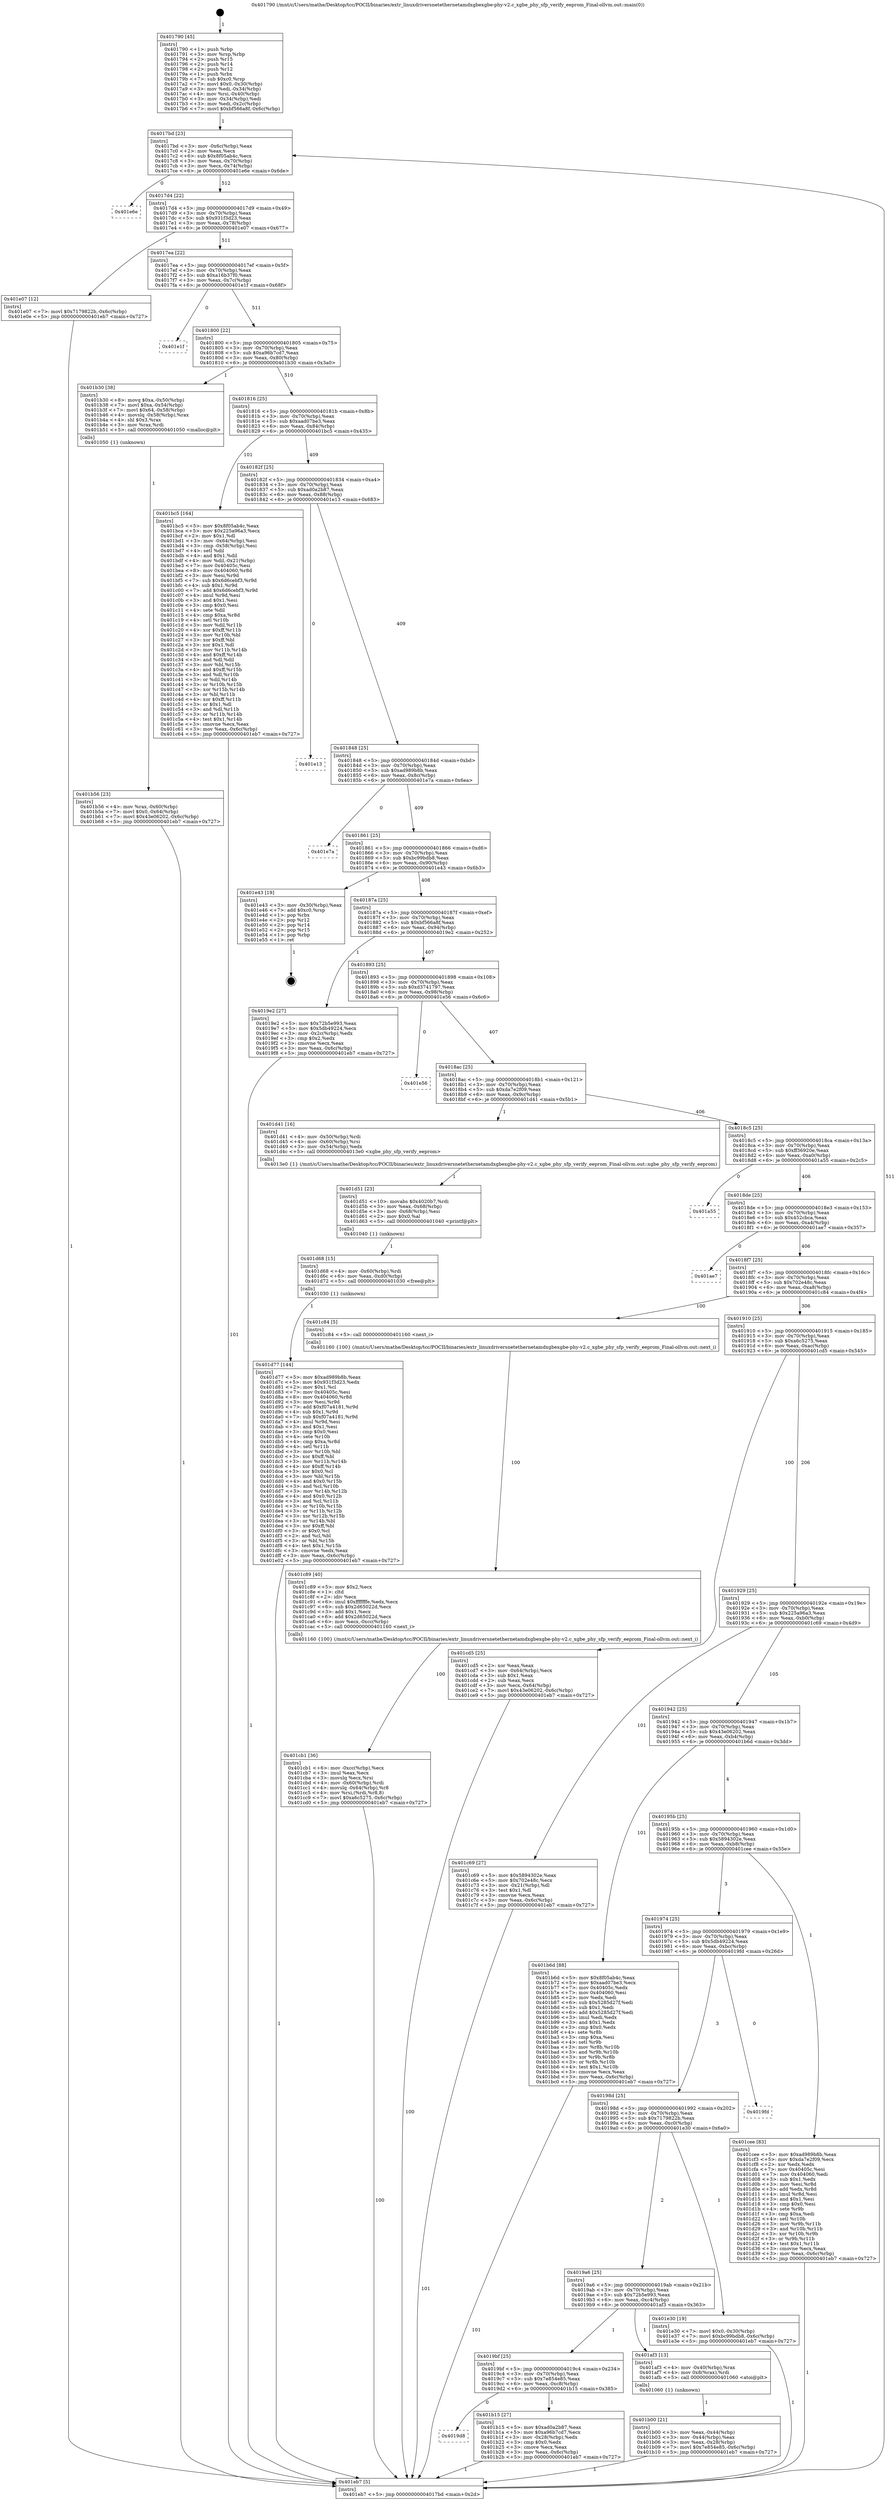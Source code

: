 digraph "0x401790" {
  label = "0x401790 (/mnt/c/Users/mathe/Desktop/tcc/POCII/binaries/extr_linuxdriversnetethernetamdxgbexgbe-phy-v2.c_xgbe_phy_sfp_verify_eeprom_Final-ollvm.out::main(0))"
  labelloc = "t"
  node[shape=record]

  Entry [label="",width=0.3,height=0.3,shape=circle,fillcolor=black,style=filled]
  "0x4017bd" [label="{
     0x4017bd [23]\l
     | [instrs]\l
     &nbsp;&nbsp;0x4017bd \<+3\>: mov -0x6c(%rbp),%eax\l
     &nbsp;&nbsp;0x4017c0 \<+2\>: mov %eax,%ecx\l
     &nbsp;&nbsp;0x4017c2 \<+6\>: sub $0x8f05ab4c,%ecx\l
     &nbsp;&nbsp;0x4017c8 \<+3\>: mov %eax,-0x70(%rbp)\l
     &nbsp;&nbsp;0x4017cb \<+3\>: mov %ecx,-0x74(%rbp)\l
     &nbsp;&nbsp;0x4017ce \<+6\>: je 0000000000401e6e \<main+0x6de\>\l
  }"]
  "0x401e6e" [label="{
     0x401e6e\l
  }", style=dashed]
  "0x4017d4" [label="{
     0x4017d4 [22]\l
     | [instrs]\l
     &nbsp;&nbsp;0x4017d4 \<+5\>: jmp 00000000004017d9 \<main+0x49\>\l
     &nbsp;&nbsp;0x4017d9 \<+3\>: mov -0x70(%rbp),%eax\l
     &nbsp;&nbsp;0x4017dc \<+5\>: sub $0x931f3d23,%eax\l
     &nbsp;&nbsp;0x4017e1 \<+3\>: mov %eax,-0x78(%rbp)\l
     &nbsp;&nbsp;0x4017e4 \<+6\>: je 0000000000401e07 \<main+0x677\>\l
  }"]
  Exit [label="",width=0.3,height=0.3,shape=circle,fillcolor=black,style=filled,peripheries=2]
  "0x401e07" [label="{
     0x401e07 [12]\l
     | [instrs]\l
     &nbsp;&nbsp;0x401e07 \<+7\>: movl $0x7179822b,-0x6c(%rbp)\l
     &nbsp;&nbsp;0x401e0e \<+5\>: jmp 0000000000401eb7 \<main+0x727\>\l
  }"]
  "0x4017ea" [label="{
     0x4017ea [22]\l
     | [instrs]\l
     &nbsp;&nbsp;0x4017ea \<+5\>: jmp 00000000004017ef \<main+0x5f\>\l
     &nbsp;&nbsp;0x4017ef \<+3\>: mov -0x70(%rbp),%eax\l
     &nbsp;&nbsp;0x4017f2 \<+5\>: sub $0xa16b37f0,%eax\l
     &nbsp;&nbsp;0x4017f7 \<+3\>: mov %eax,-0x7c(%rbp)\l
     &nbsp;&nbsp;0x4017fa \<+6\>: je 0000000000401e1f \<main+0x68f\>\l
  }"]
  "0x401d77" [label="{
     0x401d77 [144]\l
     | [instrs]\l
     &nbsp;&nbsp;0x401d77 \<+5\>: mov $0xad989b8b,%eax\l
     &nbsp;&nbsp;0x401d7c \<+5\>: mov $0x931f3d23,%edx\l
     &nbsp;&nbsp;0x401d81 \<+2\>: mov $0x1,%cl\l
     &nbsp;&nbsp;0x401d83 \<+7\>: mov 0x40405c,%esi\l
     &nbsp;&nbsp;0x401d8a \<+8\>: mov 0x404060,%r8d\l
     &nbsp;&nbsp;0x401d92 \<+3\>: mov %esi,%r9d\l
     &nbsp;&nbsp;0x401d95 \<+7\>: add $0xf07a4181,%r9d\l
     &nbsp;&nbsp;0x401d9c \<+4\>: sub $0x1,%r9d\l
     &nbsp;&nbsp;0x401da0 \<+7\>: sub $0xf07a4181,%r9d\l
     &nbsp;&nbsp;0x401da7 \<+4\>: imul %r9d,%esi\l
     &nbsp;&nbsp;0x401dab \<+3\>: and $0x1,%esi\l
     &nbsp;&nbsp;0x401dae \<+3\>: cmp $0x0,%esi\l
     &nbsp;&nbsp;0x401db1 \<+4\>: sete %r10b\l
     &nbsp;&nbsp;0x401db5 \<+4\>: cmp $0xa,%r8d\l
     &nbsp;&nbsp;0x401db9 \<+4\>: setl %r11b\l
     &nbsp;&nbsp;0x401dbd \<+3\>: mov %r10b,%bl\l
     &nbsp;&nbsp;0x401dc0 \<+3\>: xor $0xff,%bl\l
     &nbsp;&nbsp;0x401dc3 \<+3\>: mov %r11b,%r14b\l
     &nbsp;&nbsp;0x401dc6 \<+4\>: xor $0xff,%r14b\l
     &nbsp;&nbsp;0x401dca \<+3\>: xor $0x0,%cl\l
     &nbsp;&nbsp;0x401dcd \<+3\>: mov %bl,%r15b\l
     &nbsp;&nbsp;0x401dd0 \<+4\>: and $0x0,%r15b\l
     &nbsp;&nbsp;0x401dd4 \<+3\>: and %cl,%r10b\l
     &nbsp;&nbsp;0x401dd7 \<+3\>: mov %r14b,%r12b\l
     &nbsp;&nbsp;0x401dda \<+4\>: and $0x0,%r12b\l
     &nbsp;&nbsp;0x401dde \<+3\>: and %cl,%r11b\l
     &nbsp;&nbsp;0x401de1 \<+3\>: or %r10b,%r15b\l
     &nbsp;&nbsp;0x401de4 \<+3\>: or %r11b,%r12b\l
     &nbsp;&nbsp;0x401de7 \<+3\>: xor %r12b,%r15b\l
     &nbsp;&nbsp;0x401dea \<+3\>: or %r14b,%bl\l
     &nbsp;&nbsp;0x401ded \<+3\>: xor $0xff,%bl\l
     &nbsp;&nbsp;0x401df0 \<+3\>: or $0x0,%cl\l
     &nbsp;&nbsp;0x401df3 \<+2\>: and %cl,%bl\l
     &nbsp;&nbsp;0x401df5 \<+3\>: or %bl,%r15b\l
     &nbsp;&nbsp;0x401df8 \<+4\>: test $0x1,%r15b\l
     &nbsp;&nbsp;0x401dfc \<+3\>: cmovne %edx,%eax\l
     &nbsp;&nbsp;0x401dff \<+3\>: mov %eax,-0x6c(%rbp)\l
     &nbsp;&nbsp;0x401e02 \<+5\>: jmp 0000000000401eb7 \<main+0x727\>\l
  }"]
  "0x401e1f" [label="{
     0x401e1f\l
  }", style=dashed]
  "0x401800" [label="{
     0x401800 [22]\l
     | [instrs]\l
     &nbsp;&nbsp;0x401800 \<+5\>: jmp 0000000000401805 \<main+0x75\>\l
     &nbsp;&nbsp;0x401805 \<+3\>: mov -0x70(%rbp),%eax\l
     &nbsp;&nbsp;0x401808 \<+5\>: sub $0xa96b7cd7,%eax\l
     &nbsp;&nbsp;0x40180d \<+3\>: mov %eax,-0x80(%rbp)\l
     &nbsp;&nbsp;0x401810 \<+6\>: je 0000000000401b30 \<main+0x3a0\>\l
  }"]
  "0x401d68" [label="{
     0x401d68 [15]\l
     | [instrs]\l
     &nbsp;&nbsp;0x401d68 \<+4\>: mov -0x60(%rbp),%rdi\l
     &nbsp;&nbsp;0x401d6c \<+6\>: mov %eax,-0xd0(%rbp)\l
     &nbsp;&nbsp;0x401d72 \<+5\>: call 0000000000401030 \<free@plt\>\l
     | [calls]\l
     &nbsp;&nbsp;0x401030 \{1\} (unknown)\l
  }"]
  "0x401b30" [label="{
     0x401b30 [38]\l
     | [instrs]\l
     &nbsp;&nbsp;0x401b30 \<+8\>: movq $0xa,-0x50(%rbp)\l
     &nbsp;&nbsp;0x401b38 \<+7\>: movl $0xa,-0x54(%rbp)\l
     &nbsp;&nbsp;0x401b3f \<+7\>: movl $0x64,-0x58(%rbp)\l
     &nbsp;&nbsp;0x401b46 \<+4\>: movslq -0x58(%rbp),%rax\l
     &nbsp;&nbsp;0x401b4a \<+4\>: shl $0x3,%rax\l
     &nbsp;&nbsp;0x401b4e \<+3\>: mov %rax,%rdi\l
     &nbsp;&nbsp;0x401b51 \<+5\>: call 0000000000401050 \<malloc@plt\>\l
     | [calls]\l
     &nbsp;&nbsp;0x401050 \{1\} (unknown)\l
  }"]
  "0x401816" [label="{
     0x401816 [25]\l
     | [instrs]\l
     &nbsp;&nbsp;0x401816 \<+5\>: jmp 000000000040181b \<main+0x8b\>\l
     &nbsp;&nbsp;0x40181b \<+3\>: mov -0x70(%rbp),%eax\l
     &nbsp;&nbsp;0x40181e \<+5\>: sub $0xaad07be3,%eax\l
     &nbsp;&nbsp;0x401823 \<+6\>: mov %eax,-0x84(%rbp)\l
     &nbsp;&nbsp;0x401829 \<+6\>: je 0000000000401bc5 \<main+0x435\>\l
  }"]
  "0x401d51" [label="{
     0x401d51 [23]\l
     | [instrs]\l
     &nbsp;&nbsp;0x401d51 \<+10\>: movabs $0x4020b7,%rdi\l
     &nbsp;&nbsp;0x401d5b \<+3\>: mov %eax,-0x68(%rbp)\l
     &nbsp;&nbsp;0x401d5e \<+3\>: mov -0x68(%rbp),%esi\l
     &nbsp;&nbsp;0x401d61 \<+2\>: mov $0x0,%al\l
     &nbsp;&nbsp;0x401d63 \<+5\>: call 0000000000401040 \<printf@plt\>\l
     | [calls]\l
     &nbsp;&nbsp;0x401040 \{1\} (unknown)\l
  }"]
  "0x401bc5" [label="{
     0x401bc5 [164]\l
     | [instrs]\l
     &nbsp;&nbsp;0x401bc5 \<+5\>: mov $0x8f05ab4c,%eax\l
     &nbsp;&nbsp;0x401bca \<+5\>: mov $0x225a96a3,%ecx\l
     &nbsp;&nbsp;0x401bcf \<+2\>: mov $0x1,%dl\l
     &nbsp;&nbsp;0x401bd1 \<+3\>: mov -0x64(%rbp),%esi\l
     &nbsp;&nbsp;0x401bd4 \<+3\>: cmp -0x58(%rbp),%esi\l
     &nbsp;&nbsp;0x401bd7 \<+4\>: setl %dil\l
     &nbsp;&nbsp;0x401bdb \<+4\>: and $0x1,%dil\l
     &nbsp;&nbsp;0x401bdf \<+4\>: mov %dil,-0x21(%rbp)\l
     &nbsp;&nbsp;0x401be3 \<+7\>: mov 0x40405c,%esi\l
     &nbsp;&nbsp;0x401bea \<+8\>: mov 0x404060,%r8d\l
     &nbsp;&nbsp;0x401bf2 \<+3\>: mov %esi,%r9d\l
     &nbsp;&nbsp;0x401bf5 \<+7\>: sub $0x6d6cebf3,%r9d\l
     &nbsp;&nbsp;0x401bfc \<+4\>: sub $0x1,%r9d\l
     &nbsp;&nbsp;0x401c00 \<+7\>: add $0x6d6cebf3,%r9d\l
     &nbsp;&nbsp;0x401c07 \<+4\>: imul %r9d,%esi\l
     &nbsp;&nbsp;0x401c0b \<+3\>: and $0x1,%esi\l
     &nbsp;&nbsp;0x401c0e \<+3\>: cmp $0x0,%esi\l
     &nbsp;&nbsp;0x401c11 \<+4\>: sete %dil\l
     &nbsp;&nbsp;0x401c15 \<+4\>: cmp $0xa,%r8d\l
     &nbsp;&nbsp;0x401c19 \<+4\>: setl %r10b\l
     &nbsp;&nbsp;0x401c1d \<+3\>: mov %dil,%r11b\l
     &nbsp;&nbsp;0x401c20 \<+4\>: xor $0xff,%r11b\l
     &nbsp;&nbsp;0x401c24 \<+3\>: mov %r10b,%bl\l
     &nbsp;&nbsp;0x401c27 \<+3\>: xor $0xff,%bl\l
     &nbsp;&nbsp;0x401c2a \<+3\>: xor $0x1,%dl\l
     &nbsp;&nbsp;0x401c2d \<+3\>: mov %r11b,%r14b\l
     &nbsp;&nbsp;0x401c30 \<+4\>: and $0xff,%r14b\l
     &nbsp;&nbsp;0x401c34 \<+3\>: and %dl,%dil\l
     &nbsp;&nbsp;0x401c37 \<+3\>: mov %bl,%r15b\l
     &nbsp;&nbsp;0x401c3a \<+4\>: and $0xff,%r15b\l
     &nbsp;&nbsp;0x401c3e \<+3\>: and %dl,%r10b\l
     &nbsp;&nbsp;0x401c41 \<+3\>: or %dil,%r14b\l
     &nbsp;&nbsp;0x401c44 \<+3\>: or %r10b,%r15b\l
     &nbsp;&nbsp;0x401c47 \<+3\>: xor %r15b,%r14b\l
     &nbsp;&nbsp;0x401c4a \<+3\>: or %bl,%r11b\l
     &nbsp;&nbsp;0x401c4d \<+4\>: xor $0xff,%r11b\l
     &nbsp;&nbsp;0x401c51 \<+3\>: or $0x1,%dl\l
     &nbsp;&nbsp;0x401c54 \<+3\>: and %dl,%r11b\l
     &nbsp;&nbsp;0x401c57 \<+3\>: or %r11b,%r14b\l
     &nbsp;&nbsp;0x401c5a \<+4\>: test $0x1,%r14b\l
     &nbsp;&nbsp;0x401c5e \<+3\>: cmovne %ecx,%eax\l
     &nbsp;&nbsp;0x401c61 \<+3\>: mov %eax,-0x6c(%rbp)\l
     &nbsp;&nbsp;0x401c64 \<+5\>: jmp 0000000000401eb7 \<main+0x727\>\l
  }"]
  "0x40182f" [label="{
     0x40182f [25]\l
     | [instrs]\l
     &nbsp;&nbsp;0x40182f \<+5\>: jmp 0000000000401834 \<main+0xa4\>\l
     &nbsp;&nbsp;0x401834 \<+3\>: mov -0x70(%rbp),%eax\l
     &nbsp;&nbsp;0x401837 \<+5\>: sub $0xad0a2b87,%eax\l
     &nbsp;&nbsp;0x40183c \<+6\>: mov %eax,-0x88(%rbp)\l
     &nbsp;&nbsp;0x401842 \<+6\>: je 0000000000401e13 \<main+0x683\>\l
  }"]
  "0x401cb1" [label="{
     0x401cb1 [36]\l
     | [instrs]\l
     &nbsp;&nbsp;0x401cb1 \<+6\>: mov -0xcc(%rbp),%ecx\l
     &nbsp;&nbsp;0x401cb7 \<+3\>: imul %eax,%ecx\l
     &nbsp;&nbsp;0x401cba \<+3\>: movslq %ecx,%rsi\l
     &nbsp;&nbsp;0x401cbd \<+4\>: mov -0x60(%rbp),%rdi\l
     &nbsp;&nbsp;0x401cc1 \<+4\>: movslq -0x64(%rbp),%r8\l
     &nbsp;&nbsp;0x401cc5 \<+4\>: mov %rsi,(%rdi,%r8,8)\l
     &nbsp;&nbsp;0x401cc9 \<+7\>: movl $0xa6c5275,-0x6c(%rbp)\l
     &nbsp;&nbsp;0x401cd0 \<+5\>: jmp 0000000000401eb7 \<main+0x727\>\l
  }"]
  "0x401e13" [label="{
     0x401e13\l
  }", style=dashed]
  "0x401848" [label="{
     0x401848 [25]\l
     | [instrs]\l
     &nbsp;&nbsp;0x401848 \<+5\>: jmp 000000000040184d \<main+0xbd\>\l
     &nbsp;&nbsp;0x40184d \<+3\>: mov -0x70(%rbp),%eax\l
     &nbsp;&nbsp;0x401850 \<+5\>: sub $0xad989b8b,%eax\l
     &nbsp;&nbsp;0x401855 \<+6\>: mov %eax,-0x8c(%rbp)\l
     &nbsp;&nbsp;0x40185b \<+6\>: je 0000000000401e7a \<main+0x6ea\>\l
  }"]
  "0x401c89" [label="{
     0x401c89 [40]\l
     | [instrs]\l
     &nbsp;&nbsp;0x401c89 \<+5\>: mov $0x2,%ecx\l
     &nbsp;&nbsp;0x401c8e \<+1\>: cltd\l
     &nbsp;&nbsp;0x401c8f \<+2\>: idiv %ecx\l
     &nbsp;&nbsp;0x401c91 \<+6\>: imul $0xfffffffe,%edx,%ecx\l
     &nbsp;&nbsp;0x401c97 \<+6\>: sub $0x2d65022d,%ecx\l
     &nbsp;&nbsp;0x401c9d \<+3\>: add $0x1,%ecx\l
     &nbsp;&nbsp;0x401ca0 \<+6\>: add $0x2d65022d,%ecx\l
     &nbsp;&nbsp;0x401ca6 \<+6\>: mov %ecx,-0xcc(%rbp)\l
     &nbsp;&nbsp;0x401cac \<+5\>: call 0000000000401160 \<next_i\>\l
     | [calls]\l
     &nbsp;&nbsp;0x401160 \{100\} (/mnt/c/Users/mathe/Desktop/tcc/POCII/binaries/extr_linuxdriversnetethernetamdxgbexgbe-phy-v2.c_xgbe_phy_sfp_verify_eeprom_Final-ollvm.out::next_i)\l
  }"]
  "0x401e7a" [label="{
     0x401e7a\l
  }", style=dashed]
  "0x401861" [label="{
     0x401861 [25]\l
     | [instrs]\l
     &nbsp;&nbsp;0x401861 \<+5\>: jmp 0000000000401866 \<main+0xd6\>\l
     &nbsp;&nbsp;0x401866 \<+3\>: mov -0x70(%rbp),%eax\l
     &nbsp;&nbsp;0x401869 \<+5\>: sub $0xbc99bdb8,%eax\l
     &nbsp;&nbsp;0x40186e \<+6\>: mov %eax,-0x90(%rbp)\l
     &nbsp;&nbsp;0x401874 \<+6\>: je 0000000000401e43 \<main+0x6b3\>\l
  }"]
  "0x401b56" [label="{
     0x401b56 [23]\l
     | [instrs]\l
     &nbsp;&nbsp;0x401b56 \<+4\>: mov %rax,-0x60(%rbp)\l
     &nbsp;&nbsp;0x401b5a \<+7\>: movl $0x0,-0x64(%rbp)\l
     &nbsp;&nbsp;0x401b61 \<+7\>: movl $0x43e06202,-0x6c(%rbp)\l
     &nbsp;&nbsp;0x401b68 \<+5\>: jmp 0000000000401eb7 \<main+0x727\>\l
  }"]
  "0x401e43" [label="{
     0x401e43 [19]\l
     | [instrs]\l
     &nbsp;&nbsp;0x401e43 \<+3\>: mov -0x30(%rbp),%eax\l
     &nbsp;&nbsp;0x401e46 \<+7\>: add $0xc0,%rsp\l
     &nbsp;&nbsp;0x401e4d \<+1\>: pop %rbx\l
     &nbsp;&nbsp;0x401e4e \<+2\>: pop %r12\l
     &nbsp;&nbsp;0x401e50 \<+2\>: pop %r14\l
     &nbsp;&nbsp;0x401e52 \<+2\>: pop %r15\l
     &nbsp;&nbsp;0x401e54 \<+1\>: pop %rbp\l
     &nbsp;&nbsp;0x401e55 \<+1\>: ret\l
  }"]
  "0x40187a" [label="{
     0x40187a [25]\l
     | [instrs]\l
     &nbsp;&nbsp;0x40187a \<+5\>: jmp 000000000040187f \<main+0xef\>\l
     &nbsp;&nbsp;0x40187f \<+3\>: mov -0x70(%rbp),%eax\l
     &nbsp;&nbsp;0x401882 \<+5\>: sub $0xbf566a8f,%eax\l
     &nbsp;&nbsp;0x401887 \<+6\>: mov %eax,-0x94(%rbp)\l
     &nbsp;&nbsp;0x40188d \<+6\>: je 00000000004019e2 \<main+0x252\>\l
  }"]
  "0x4019d8" [label="{
     0x4019d8\l
  }", style=dashed]
  "0x4019e2" [label="{
     0x4019e2 [27]\l
     | [instrs]\l
     &nbsp;&nbsp;0x4019e2 \<+5\>: mov $0x72b5e993,%eax\l
     &nbsp;&nbsp;0x4019e7 \<+5\>: mov $0x5db49224,%ecx\l
     &nbsp;&nbsp;0x4019ec \<+3\>: mov -0x2c(%rbp),%edx\l
     &nbsp;&nbsp;0x4019ef \<+3\>: cmp $0x2,%edx\l
     &nbsp;&nbsp;0x4019f2 \<+3\>: cmovne %ecx,%eax\l
     &nbsp;&nbsp;0x4019f5 \<+3\>: mov %eax,-0x6c(%rbp)\l
     &nbsp;&nbsp;0x4019f8 \<+5\>: jmp 0000000000401eb7 \<main+0x727\>\l
  }"]
  "0x401893" [label="{
     0x401893 [25]\l
     | [instrs]\l
     &nbsp;&nbsp;0x401893 \<+5\>: jmp 0000000000401898 \<main+0x108\>\l
     &nbsp;&nbsp;0x401898 \<+3\>: mov -0x70(%rbp),%eax\l
     &nbsp;&nbsp;0x40189b \<+5\>: sub $0xd3741797,%eax\l
     &nbsp;&nbsp;0x4018a0 \<+6\>: mov %eax,-0x98(%rbp)\l
     &nbsp;&nbsp;0x4018a6 \<+6\>: je 0000000000401e56 \<main+0x6c6\>\l
  }"]
  "0x401eb7" [label="{
     0x401eb7 [5]\l
     | [instrs]\l
     &nbsp;&nbsp;0x401eb7 \<+5\>: jmp 00000000004017bd \<main+0x2d\>\l
  }"]
  "0x401790" [label="{
     0x401790 [45]\l
     | [instrs]\l
     &nbsp;&nbsp;0x401790 \<+1\>: push %rbp\l
     &nbsp;&nbsp;0x401791 \<+3\>: mov %rsp,%rbp\l
     &nbsp;&nbsp;0x401794 \<+2\>: push %r15\l
     &nbsp;&nbsp;0x401796 \<+2\>: push %r14\l
     &nbsp;&nbsp;0x401798 \<+2\>: push %r12\l
     &nbsp;&nbsp;0x40179a \<+1\>: push %rbx\l
     &nbsp;&nbsp;0x40179b \<+7\>: sub $0xc0,%rsp\l
     &nbsp;&nbsp;0x4017a2 \<+7\>: movl $0x0,-0x30(%rbp)\l
     &nbsp;&nbsp;0x4017a9 \<+3\>: mov %edi,-0x34(%rbp)\l
     &nbsp;&nbsp;0x4017ac \<+4\>: mov %rsi,-0x40(%rbp)\l
     &nbsp;&nbsp;0x4017b0 \<+3\>: mov -0x34(%rbp),%edi\l
     &nbsp;&nbsp;0x4017b3 \<+3\>: mov %edi,-0x2c(%rbp)\l
     &nbsp;&nbsp;0x4017b6 \<+7\>: movl $0xbf566a8f,-0x6c(%rbp)\l
  }"]
  "0x401b15" [label="{
     0x401b15 [27]\l
     | [instrs]\l
     &nbsp;&nbsp;0x401b15 \<+5\>: mov $0xad0a2b87,%eax\l
     &nbsp;&nbsp;0x401b1a \<+5\>: mov $0xa96b7cd7,%ecx\l
     &nbsp;&nbsp;0x401b1f \<+3\>: mov -0x28(%rbp),%edx\l
     &nbsp;&nbsp;0x401b22 \<+3\>: cmp $0x0,%edx\l
     &nbsp;&nbsp;0x401b25 \<+3\>: cmove %ecx,%eax\l
     &nbsp;&nbsp;0x401b28 \<+3\>: mov %eax,-0x6c(%rbp)\l
     &nbsp;&nbsp;0x401b2b \<+5\>: jmp 0000000000401eb7 \<main+0x727\>\l
  }"]
  "0x401e56" [label="{
     0x401e56\l
  }", style=dashed]
  "0x4018ac" [label="{
     0x4018ac [25]\l
     | [instrs]\l
     &nbsp;&nbsp;0x4018ac \<+5\>: jmp 00000000004018b1 \<main+0x121\>\l
     &nbsp;&nbsp;0x4018b1 \<+3\>: mov -0x70(%rbp),%eax\l
     &nbsp;&nbsp;0x4018b4 \<+5\>: sub $0xda7e2f09,%eax\l
     &nbsp;&nbsp;0x4018b9 \<+6\>: mov %eax,-0x9c(%rbp)\l
     &nbsp;&nbsp;0x4018bf \<+6\>: je 0000000000401d41 \<main+0x5b1\>\l
  }"]
  "0x401b00" [label="{
     0x401b00 [21]\l
     | [instrs]\l
     &nbsp;&nbsp;0x401b00 \<+3\>: mov %eax,-0x44(%rbp)\l
     &nbsp;&nbsp;0x401b03 \<+3\>: mov -0x44(%rbp),%eax\l
     &nbsp;&nbsp;0x401b06 \<+3\>: mov %eax,-0x28(%rbp)\l
     &nbsp;&nbsp;0x401b09 \<+7\>: movl $0x7e854e85,-0x6c(%rbp)\l
     &nbsp;&nbsp;0x401b10 \<+5\>: jmp 0000000000401eb7 \<main+0x727\>\l
  }"]
  "0x401d41" [label="{
     0x401d41 [16]\l
     | [instrs]\l
     &nbsp;&nbsp;0x401d41 \<+4\>: mov -0x50(%rbp),%rdi\l
     &nbsp;&nbsp;0x401d45 \<+4\>: mov -0x60(%rbp),%rsi\l
     &nbsp;&nbsp;0x401d49 \<+3\>: mov -0x54(%rbp),%edx\l
     &nbsp;&nbsp;0x401d4c \<+5\>: call 00000000004013e0 \<xgbe_phy_sfp_verify_eeprom\>\l
     | [calls]\l
     &nbsp;&nbsp;0x4013e0 \{1\} (/mnt/c/Users/mathe/Desktop/tcc/POCII/binaries/extr_linuxdriversnetethernetamdxgbexgbe-phy-v2.c_xgbe_phy_sfp_verify_eeprom_Final-ollvm.out::xgbe_phy_sfp_verify_eeprom)\l
  }"]
  "0x4018c5" [label="{
     0x4018c5 [25]\l
     | [instrs]\l
     &nbsp;&nbsp;0x4018c5 \<+5\>: jmp 00000000004018ca \<main+0x13a\>\l
     &nbsp;&nbsp;0x4018ca \<+3\>: mov -0x70(%rbp),%eax\l
     &nbsp;&nbsp;0x4018cd \<+5\>: sub $0xff36920e,%eax\l
     &nbsp;&nbsp;0x4018d2 \<+6\>: mov %eax,-0xa0(%rbp)\l
     &nbsp;&nbsp;0x4018d8 \<+6\>: je 0000000000401a55 \<main+0x2c5\>\l
  }"]
  "0x4019bf" [label="{
     0x4019bf [25]\l
     | [instrs]\l
     &nbsp;&nbsp;0x4019bf \<+5\>: jmp 00000000004019c4 \<main+0x234\>\l
     &nbsp;&nbsp;0x4019c4 \<+3\>: mov -0x70(%rbp),%eax\l
     &nbsp;&nbsp;0x4019c7 \<+5\>: sub $0x7e854e85,%eax\l
     &nbsp;&nbsp;0x4019cc \<+6\>: mov %eax,-0xc8(%rbp)\l
     &nbsp;&nbsp;0x4019d2 \<+6\>: je 0000000000401b15 \<main+0x385\>\l
  }"]
  "0x401a55" [label="{
     0x401a55\l
  }", style=dashed]
  "0x4018de" [label="{
     0x4018de [25]\l
     | [instrs]\l
     &nbsp;&nbsp;0x4018de \<+5\>: jmp 00000000004018e3 \<main+0x153\>\l
     &nbsp;&nbsp;0x4018e3 \<+3\>: mov -0x70(%rbp),%eax\l
     &nbsp;&nbsp;0x4018e6 \<+5\>: sub $0x452cbca,%eax\l
     &nbsp;&nbsp;0x4018eb \<+6\>: mov %eax,-0xa4(%rbp)\l
     &nbsp;&nbsp;0x4018f1 \<+6\>: je 0000000000401ae7 \<main+0x357\>\l
  }"]
  "0x401af3" [label="{
     0x401af3 [13]\l
     | [instrs]\l
     &nbsp;&nbsp;0x401af3 \<+4\>: mov -0x40(%rbp),%rax\l
     &nbsp;&nbsp;0x401af7 \<+4\>: mov 0x8(%rax),%rdi\l
     &nbsp;&nbsp;0x401afb \<+5\>: call 0000000000401060 \<atoi@plt\>\l
     | [calls]\l
     &nbsp;&nbsp;0x401060 \{1\} (unknown)\l
  }"]
  "0x401ae7" [label="{
     0x401ae7\l
  }", style=dashed]
  "0x4018f7" [label="{
     0x4018f7 [25]\l
     | [instrs]\l
     &nbsp;&nbsp;0x4018f7 \<+5\>: jmp 00000000004018fc \<main+0x16c\>\l
     &nbsp;&nbsp;0x4018fc \<+3\>: mov -0x70(%rbp),%eax\l
     &nbsp;&nbsp;0x4018ff \<+5\>: sub $0x702e48c,%eax\l
     &nbsp;&nbsp;0x401904 \<+6\>: mov %eax,-0xa8(%rbp)\l
     &nbsp;&nbsp;0x40190a \<+6\>: je 0000000000401c84 \<main+0x4f4\>\l
  }"]
  "0x4019a6" [label="{
     0x4019a6 [25]\l
     | [instrs]\l
     &nbsp;&nbsp;0x4019a6 \<+5\>: jmp 00000000004019ab \<main+0x21b\>\l
     &nbsp;&nbsp;0x4019ab \<+3\>: mov -0x70(%rbp),%eax\l
     &nbsp;&nbsp;0x4019ae \<+5\>: sub $0x72b5e993,%eax\l
     &nbsp;&nbsp;0x4019b3 \<+6\>: mov %eax,-0xc4(%rbp)\l
     &nbsp;&nbsp;0x4019b9 \<+6\>: je 0000000000401af3 \<main+0x363\>\l
  }"]
  "0x401c84" [label="{
     0x401c84 [5]\l
     | [instrs]\l
     &nbsp;&nbsp;0x401c84 \<+5\>: call 0000000000401160 \<next_i\>\l
     | [calls]\l
     &nbsp;&nbsp;0x401160 \{100\} (/mnt/c/Users/mathe/Desktop/tcc/POCII/binaries/extr_linuxdriversnetethernetamdxgbexgbe-phy-v2.c_xgbe_phy_sfp_verify_eeprom_Final-ollvm.out::next_i)\l
  }"]
  "0x401910" [label="{
     0x401910 [25]\l
     | [instrs]\l
     &nbsp;&nbsp;0x401910 \<+5\>: jmp 0000000000401915 \<main+0x185\>\l
     &nbsp;&nbsp;0x401915 \<+3\>: mov -0x70(%rbp),%eax\l
     &nbsp;&nbsp;0x401918 \<+5\>: sub $0xa6c5275,%eax\l
     &nbsp;&nbsp;0x40191d \<+6\>: mov %eax,-0xac(%rbp)\l
     &nbsp;&nbsp;0x401923 \<+6\>: je 0000000000401cd5 \<main+0x545\>\l
  }"]
  "0x401e30" [label="{
     0x401e30 [19]\l
     | [instrs]\l
     &nbsp;&nbsp;0x401e30 \<+7\>: movl $0x0,-0x30(%rbp)\l
     &nbsp;&nbsp;0x401e37 \<+7\>: movl $0xbc99bdb8,-0x6c(%rbp)\l
     &nbsp;&nbsp;0x401e3e \<+5\>: jmp 0000000000401eb7 \<main+0x727\>\l
  }"]
  "0x401cd5" [label="{
     0x401cd5 [25]\l
     | [instrs]\l
     &nbsp;&nbsp;0x401cd5 \<+2\>: xor %eax,%eax\l
     &nbsp;&nbsp;0x401cd7 \<+3\>: mov -0x64(%rbp),%ecx\l
     &nbsp;&nbsp;0x401cda \<+3\>: sub $0x1,%eax\l
     &nbsp;&nbsp;0x401cdd \<+2\>: sub %eax,%ecx\l
     &nbsp;&nbsp;0x401cdf \<+3\>: mov %ecx,-0x64(%rbp)\l
     &nbsp;&nbsp;0x401ce2 \<+7\>: movl $0x43e06202,-0x6c(%rbp)\l
     &nbsp;&nbsp;0x401ce9 \<+5\>: jmp 0000000000401eb7 \<main+0x727\>\l
  }"]
  "0x401929" [label="{
     0x401929 [25]\l
     | [instrs]\l
     &nbsp;&nbsp;0x401929 \<+5\>: jmp 000000000040192e \<main+0x19e\>\l
     &nbsp;&nbsp;0x40192e \<+3\>: mov -0x70(%rbp),%eax\l
     &nbsp;&nbsp;0x401931 \<+5\>: sub $0x225a96a3,%eax\l
     &nbsp;&nbsp;0x401936 \<+6\>: mov %eax,-0xb0(%rbp)\l
     &nbsp;&nbsp;0x40193c \<+6\>: je 0000000000401c69 \<main+0x4d9\>\l
  }"]
  "0x40198d" [label="{
     0x40198d [25]\l
     | [instrs]\l
     &nbsp;&nbsp;0x40198d \<+5\>: jmp 0000000000401992 \<main+0x202\>\l
     &nbsp;&nbsp;0x401992 \<+3\>: mov -0x70(%rbp),%eax\l
     &nbsp;&nbsp;0x401995 \<+5\>: sub $0x7179822b,%eax\l
     &nbsp;&nbsp;0x40199a \<+6\>: mov %eax,-0xc0(%rbp)\l
     &nbsp;&nbsp;0x4019a0 \<+6\>: je 0000000000401e30 \<main+0x6a0\>\l
  }"]
  "0x401c69" [label="{
     0x401c69 [27]\l
     | [instrs]\l
     &nbsp;&nbsp;0x401c69 \<+5\>: mov $0x5894302e,%eax\l
     &nbsp;&nbsp;0x401c6e \<+5\>: mov $0x702e48c,%ecx\l
     &nbsp;&nbsp;0x401c73 \<+3\>: mov -0x21(%rbp),%dl\l
     &nbsp;&nbsp;0x401c76 \<+3\>: test $0x1,%dl\l
     &nbsp;&nbsp;0x401c79 \<+3\>: cmovne %ecx,%eax\l
     &nbsp;&nbsp;0x401c7c \<+3\>: mov %eax,-0x6c(%rbp)\l
     &nbsp;&nbsp;0x401c7f \<+5\>: jmp 0000000000401eb7 \<main+0x727\>\l
  }"]
  "0x401942" [label="{
     0x401942 [25]\l
     | [instrs]\l
     &nbsp;&nbsp;0x401942 \<+5\>: jmp 0000000000401947 \<main+0x1b7\>\l
     &nbsp;&nbsp;0x401947 \<+3\>: mov -0x70(%rbp),%eax\l
     &nbsp;&nbsp;0x40194a \<+5\>: sub $0x43e06202,%eax\l
     &nbsp;&nbsp;0x40194f \<+6\>: mov %eax,-0xb4(%rbp)\l
     &nbsp;&nbsp;0x401955 \<+6\>: je 0000000000401b6d \<main+0x3dd\>\l
  }"]
  "0x4019fd" [label="{
     0x4019fd\l
  }", style=dashed]
  "0x401b6d" [label="{
     0x401b6d [88]\l
     | [instrs]\l
     &nbsp;&nbsp;0x401b6d \<+5\>: mov $0x8f05ab4c,%eax\l
     &nbsp;&nbsp;0x401b72 \<+5\>: mov $0xaad07be3,%ecx\l
     &nbsp;&nbsp;0x401b77 \<+7\>: mov 0x40405c,%edx\l
     &nbsp;&nbsp;0x401b7e \<+7\>: mov 0x404060,%esi\l
     &nbsp;&nbsp;0x401b85 \<+2\>: mov %edx,%edi\l
     &nbsp;&nbsp;0x401b87 \<+6\>: sub $0x5285d27f,%edi\l
     &nbsp;&nbsp;0x401b8d \<+3\>: sub $0x1,%edi\l
     &nbsp;&nbsp;0x401b90 \<+6\>: add $0x5285d27f,%edi\l
     &nbsp;&nbsp;0x401b96 \<+3\>: imul %edi,%edx\l
     &nbsp;&nbsp;0x401b99 \<+3\>: and $0x1,%edx\l
     &nbsp;&nbsp;0x401b9c \<+3\>: cmp $0x0,%edx\l
     &nbsp;&nbsp;0x401b9f \<+4\>: sete %r8b\l
     &nbsp;&nbsp;0x401ba3 \<+3\>: cmp $0xa,%esi\l
     &nbsp;&nbsp;0x401ba6 \<+4\>: setl %r9b\l
     &nbsp;&nbsp;0x401baa \<+3\>: mov %r8b,%r10b\l
     &nbsp;&nbsp;0x401bad \<+3\>: and %r9b,%r10b\l
     &nbsp;&nbsp;0x401bb0 \<+3\>: xor %r9b,%r8b\l
     &nbsp;&nbsp;0x401bb3 \<+3\>: or %r8b,%r10b\l
     &nbsp;&nbsp;0x401bb6 \<+4\>: test $0x1,%r10b\l
     &nbsp;&nbsp;0x401bba \<+3\>: cmovne %ecx,%eax\l
     &nbsp;&nbsp;0x401bbd \<+3\>: mov %eax,-0x6c(%rbp)\l
     &nbsp;&nbsp;0x401bc0 \<+5\>: jmp 0000000000401eb7 \<main+0x727\>\l
  }"]
  "0x40195b" [label="{
     0x40195b [25]\l
     | [instrs]\l
     &nbsp;&nbsp;0x40195b \<+5\>: jmp 0000000000401960 \<main+0x1d0\>\l
     &nbsp;&nbsp;0x401960 \<+3\>: mov -0x70(%rbp),%eax\l
     &nbsp;&nbsp;0x401963 \<+5\>: sub $0x5894302e,%eax\l
     &nbsp;&nbsp;0x401968 \<+6\>: mov %eax,-0xb8(%rbp)\l
     &nbsp;&nbsp;0x40196e \<+6\>: je 0000000000401cee \<main+0x55e\>\l
  }"]
  "0x401974" [label="{
     0x401974 [25]\l
     | [instrs]\l
     &nbsp;&nbsp;0x401974 \<+5\>: jmp 0000000000401979 \<main+0x1e9\>\l
     &nbsp;&nbsp;0x401979 \<+3\>: mov -0x70(%rbp),%eax\l
     &nbsp;&nbsp;0x40197c \<+5\>: sub $0x5db49224,%eax\l
     &nbsp;&nbsp;0x401981 \<+6\>: mov %eax,-0xbc(%rbp)\l
     &nbsp;&nbsp;0x401987 \<+6\>: je 00000000004019fd \<main+0x26d\>\l
  }"]
  "0x401cee" [label="{
     0x401cee [83]\l
     | [instrs]\l
     &nbsp;&nbsp;0x401cee \<+5\>: mov $0xad989b8b,%eax\l
     &nbsp;&nbsp;0x401cf3 \<+5\>: mov $0xda7e2f09,%ecx\l
     &nbsp;&nbsp;0x401cf8 \<+2\>: xor %edx,%edx\l
     &nbsp;&nbsp;0x401cfa \<+7\>: mov 0x40405c,%esi\l
     &nbsp;&nbsp;0x401d01 \<+7\>: mov 0x404060,%edi\l
     &nbsp;&nbsp;0x401d08 \<+3\>: sub $0x1,%edx\l
     &nbsp;&nbsp;0x401d0b \<+3\>: mov %esi,%r8d\l
     &nbsp;&nbsp;0x401d0e \<+3\>: add %edx,%r8d\l
     &nbsp;&nbsp;0x401d11 \<+4\>: imul %r8d,%esi\l
     &nbsp;&nbsp;0x401d15 \<+3\>: and $0x1,%esi\l
     &nbsp;&nbsp;0x401d18 \<+3\>: cmp $0x0,%esi\l
     &nbsp;&nbsp;0x401d1b \<+4\>: sete %r9b\l
     &nbsp;&nbsp;0x401d1f \<+3\>: cmp $0xa,%edi\l
     &nbsp;&nbsp;0x401d22 \<+4\>: setl %r10b\l
     &nbsp;&nbsp;0x401d26 \<+3\>: mov %r9b,%r11b\l
     &nbsp;&nbsp;0x401d29 \<+3\>: and %r10b,%r11b\l
     &nbsp;&nbsp;0x401d2c \<+3\>: xor %r10b,%r9b\l
     &nbsp;&nbsp;0x401d2f \<+3\>: or %r9b,%r11b\l
     &nbsp;&nbsp;0x401d32 \<+4\>: test $0x1,%r11b\l
     &nbsp;&nbsp;0x401d36 \<+3\>: cmovne %ecx,%eax\l
     &nbsp;&nbsp;0x401d39 \<+3\>: mov %eax,-0x6c(%rbp)\l
     &nbsp;&nbsp;0x401d3c \<+5\>: jmp 0000000000401eb7 \<main+0x727\>\l
  }"]
  Entry -> "0x401790" [label=" 1"]
  "0x4017bd" -> "0x401e6e" [label=" 0"]
  "0x4017bd" -> "0x4017d4" [label=" 512"]
  "0x401e43" -> Exit [label=" 1"]
  "0x4017d4" -> "0x401e07" [label=" 1"]
  "0x4017d4" -> "0x4017ea" [label=" 511"]
  "0x401e30" -> "0x401eb7" [label=" 1"]
  "0x4017ea" -> "0x401e1f" [label=" 0"]
  "0x4017ea" -> "0x401800" [label=" 511"]
  "0x401e07" -> "0x401eb7" [label=" 1"]
  "0x401800" -> "0x401b30" [label=" 1"]
  "0x401800" -> "0x401816" [label=" 510"]
  "0x401d77" -> "0x401eb7" [label=" 1"]
  "0x401816" -> "0x401bc5" [label=" 101"]
  "0x401816" -> "0x40182f" [label=" 409"]
  "0x401d68" -> "0x401d77" [label=" 1"]
  "0x40182f" -> "0x401e13" [label=" 0"]
  "0x40182f" -> "0x401848" [label=" 409"]
  "0x401d51" -> "0x401d68" [label=" 1"]
  "0x401848" -> "0x401e7a" [label=" 0"]
  "0x401848" -> "0x401861" [label=" 409"]
  "0x401d41" -> "0x401d51" [label=" 1"]
  "0x401861" -> "0x401e43" [label=" 1"]
  "0x401861" -> "0x40187a" [label=" 408"]
  "0x401cee" -> "0x401eb7" [label=" 1"]
  "0x40187a" -> "0x4019e2" [label=" 1"]
  "0x40187a" -> "0x401893" [label=" 407"]
  "0x4019e2" -> "0x401eb7" [label=" 1"]
  "0x401790" -> "0x4017bd" [label=" 1"]
  "0x401eb7" -> "0x4017bd" [label=" 511"]
  "0x401cd5" -> "0x401eb7" [label=" 100"]
  "0x401893" -> "0x401e56" [label=" 0"]
  "0x401893" -> "0x4018ac" [label=" 407"]
  "0x401cb1" -> "0x401eb7" [label=" 100"]
  "0x4018ac" -> "0x401d41" [label=" 1"]
  "0x4018ac" -> "0x4018c5" [label=" 406"]
  "0x401c84" -> "0x401c89" [label=" 100"]
  "0x4018c5" -> "0x401a55" [label=" 0"]
  "0x4018c5" -> "0x4018de" [label=" 406"]
  "0x401c69" -> "0x401eb7" [label=" 101"]
  "0x4018de" -> "0x401ae7" [label=" 0"]
  "0x4018de" -> "0x4018f7" [label=" 406"]
  "0x401bc5" -> "0x401eb7" [label=" 101"]
  "0x4018f7" -> "0x401c84" [label=" 100"]
  "0x4018f7" -> "0x401910" [label=" 306"]
  "0x401b56" -> "0x401eb7" [label=" 1"]
  "0x401910" -> "0x401cd5" [label=" 100"]
  "0x401910" -> "0x401929" [label=" 206"]
  "0x401b30" -> "0x401b56" [label=" 1"]
  "0x401929" -> "0x401c69" [label=" 101"]
  "0x401929" -> "0x401942" [label=" 105"]
  "0x4019bf" -> "0x4019d8" [label=" 0"]
  "0x401942" -> "0x401b6d" [label=" 101"]
  "0x401942" -> "0x40195b" [label=" 4"]
  "0x4019bf" -> "0x401b15" [label=" 1"]
  "0x40195b" -> "0x401cee" [label=" 1"]
  "0x40195b" -> "0x401974" [label=" 3"]
  "0x401c89" -> "0x401cb1" [label=" 100"]
  "0x401974" -> "0x4019fd" [label=" 0"]
  "0x401974" -> "0x40198d" [label=" 3"]
  "0x401b15" -> "0x401eb7" [label=" 1"]
  "0x40198d" -> "0x401e30" [label=" 1"]
  "0x40198d" -> "0x4019a6" [label=" 2"]
  "0x401b6d" -> "0x401eb7" [label=" 101"]
  "0x4019a6" -> "0x401af3" [label=" 1"]
  "0x4019a6" -> "0x4019bf" [label=" 1"]
  "0x401af3" -> "0x401b00" [label=" 1"]
  "0x401b00" -> "0x401eb7" [label=" 1"]
}
